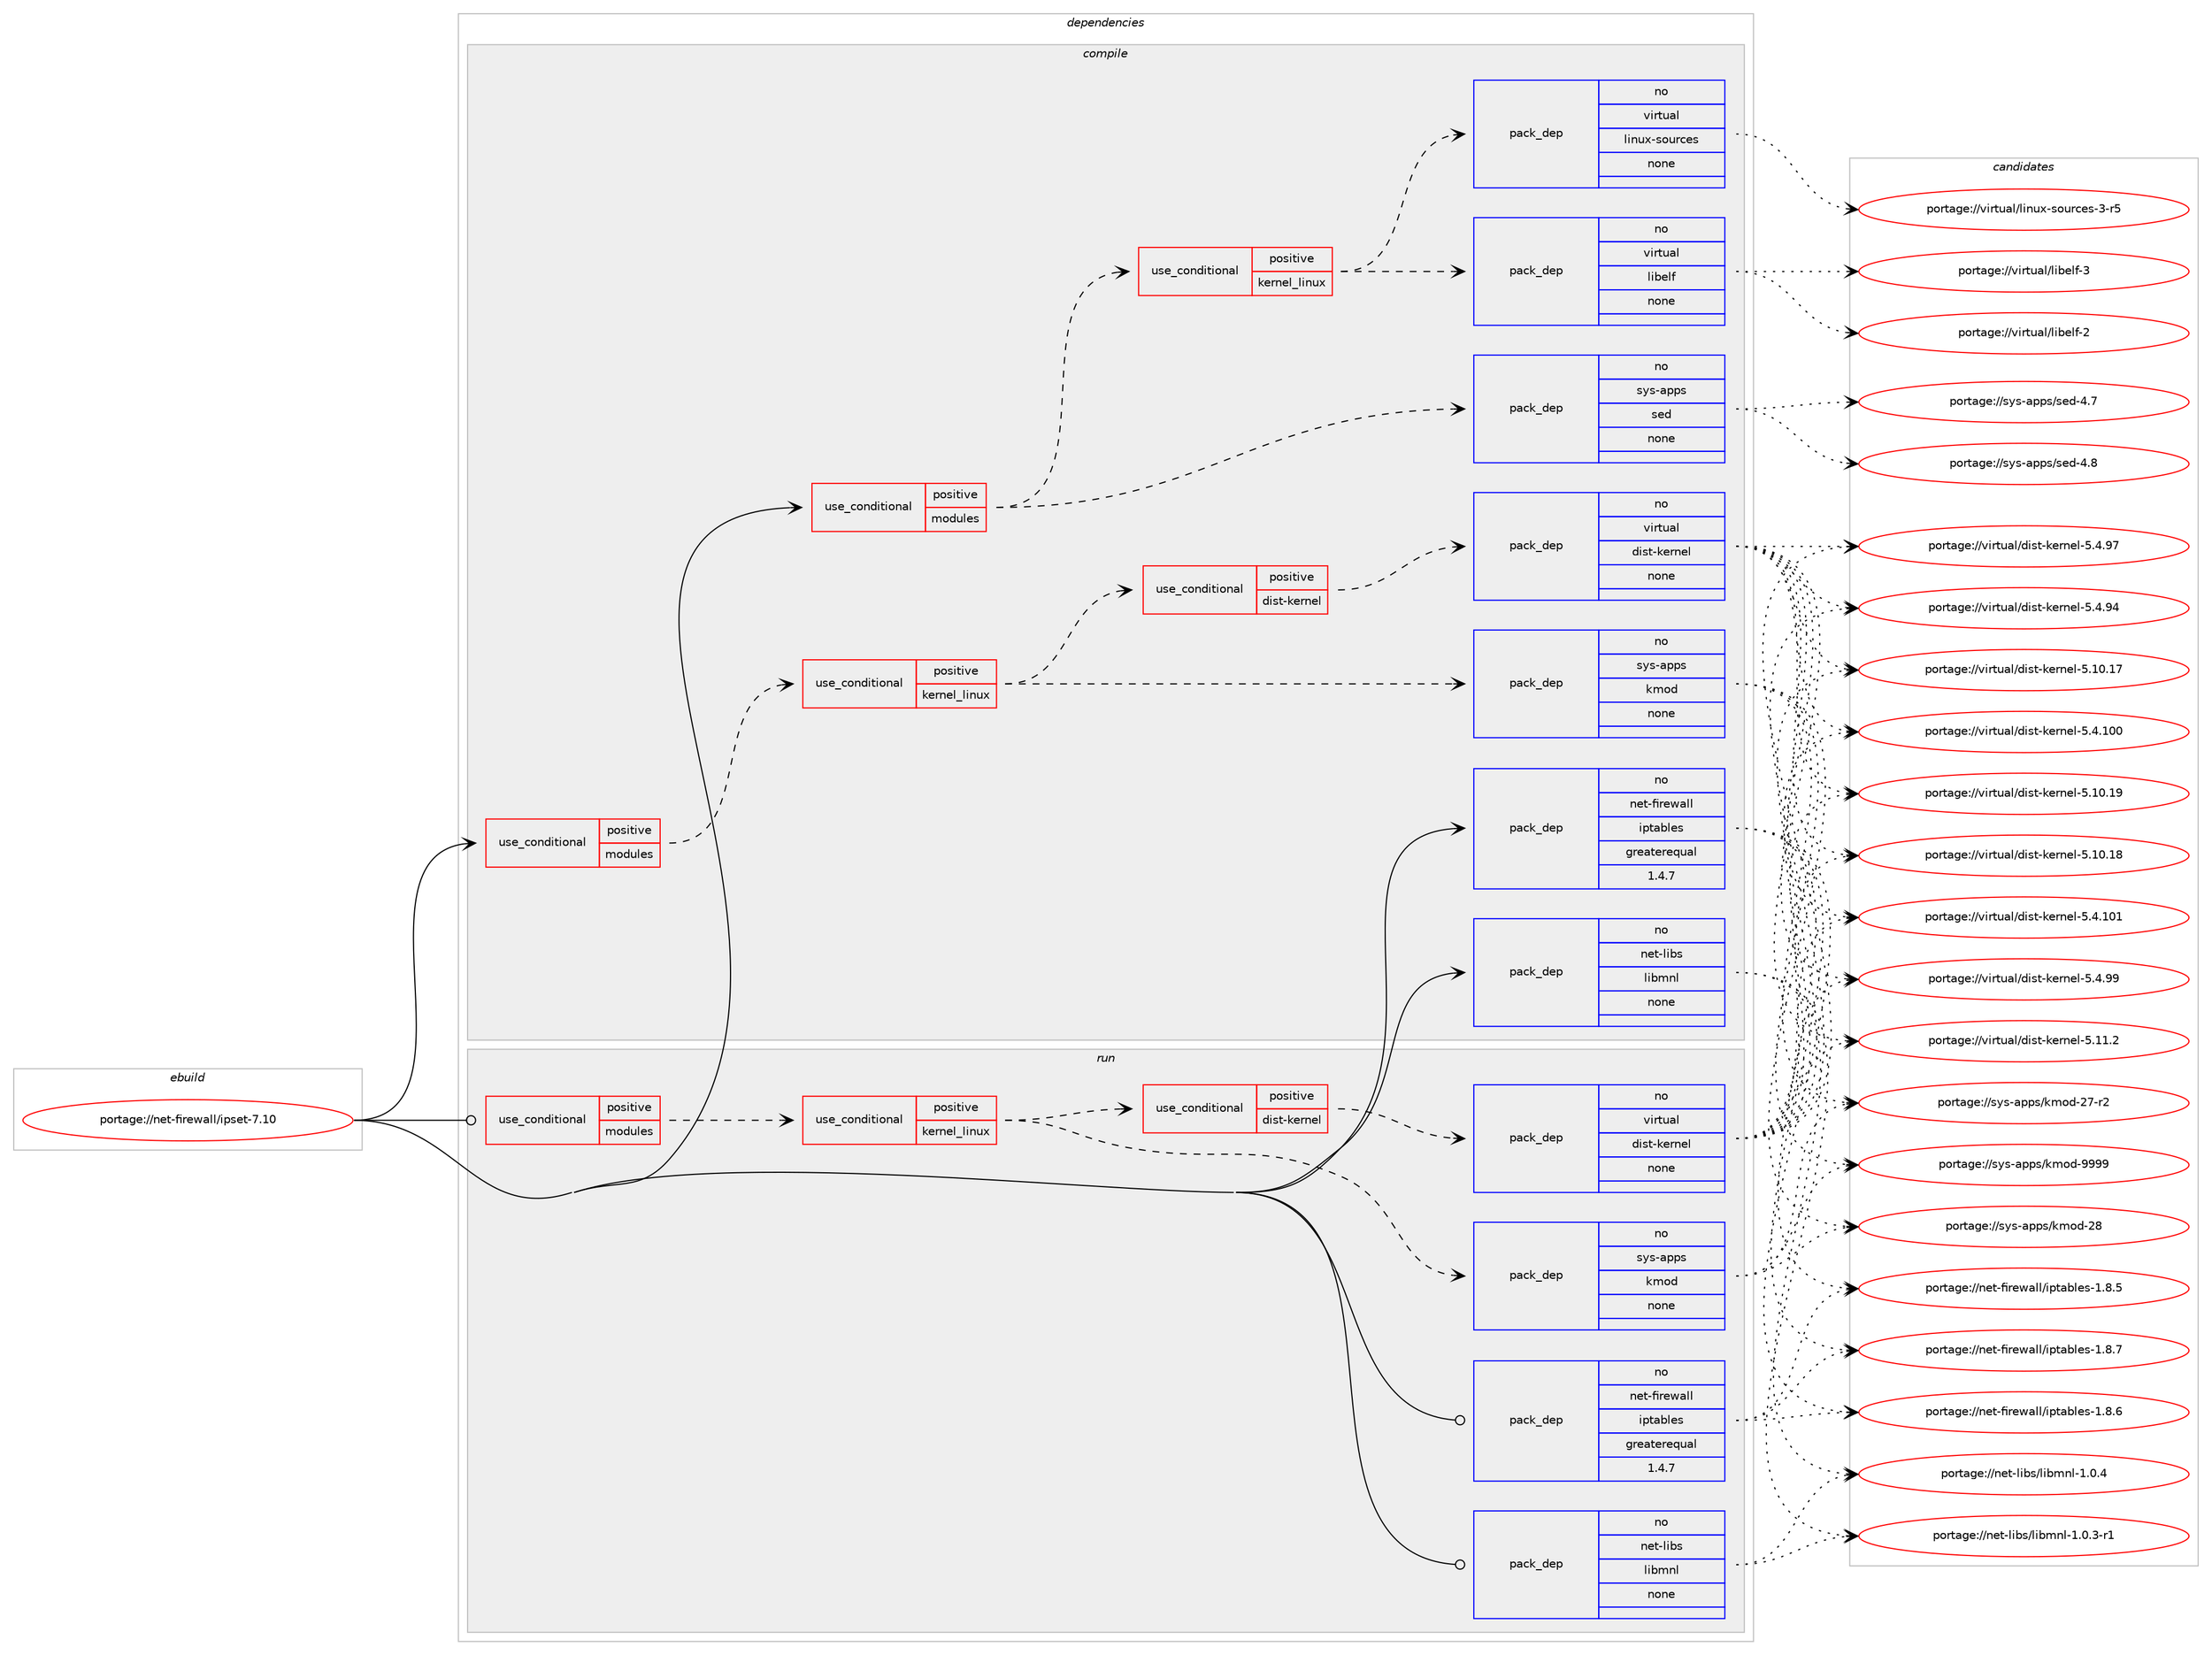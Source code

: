 digraph prolog {

# *************
# Graph options
# *************

newrank=true;
concentrate=true;
compound=true;
graph [rankdir=LR,fontname=Helvetica,fontsize=10,ranksep=1.5];#, ranksep=2.5, nodesep=0.2];
edge  [arrowhead=vee];
node  [fontname=Helvetica,fontsize=10];

# **********
# The ebuild
# **********

subgraph cluster_leftcol {
color=gray;
rank=same;
label=<<i>ebuild</i>>;
id [label="portage://net-firewall/ipset-7.10", color=red, width=4, href="../net-firewall/ipset-7.10.svg"];
}

# ****************
# The dependencies
# ****************

subgraph cluster_midcol {
color=gray;
label=<<i>dependencies</i>>;
subgraph cluster_compile {
fillcolor="#eeeeee";
style=filled;
label=<<i>compile</i>>;
subgraph cond2612 {
dependency9767 [label=<<TABLE BORDER="0" CELLBORDER="1" CELLSPACING="0" CELLPADDING="4"><TR><TD ROWSPAN="3" CELLPADDING="10">use_conditional</TD></TR><TR><TD>positive</TD></TR><TR><TD>modules</TD></TR></TABLE>>, shape=none, color=red];
subgraph cond2613 {
dependency9768 [label=<<TABLE BORDER="0" CELLBORDER="1" CELLSPACING="0" CELLPADDING="4"><TR><TD ROWSPAN="3" CELLPADDING="10">use_conditional</TD></TR><TR><TD>positive</TD></TR><TR><TD>kernel_linux</TD></TR></TABLE>>, shape=none, color=red];
subgraph pack7057 {
dependency9769 [label=<<TABLE BORDER="0" CELLBORDER="1" CELLSPACING="0" CELLPADDING="4" WIDTH="220"><TR><TD ROWSPAN="6" CELLPADDING="30">pack_dep</TD></TR><TR><TD WIDTH="110">no</TD></TR><TR><TD>sys-apps</TD></TR><TR><TD>kmod</TD></TR><TR><TD>none</TD></TR><TR><TD></TD></TR></TABLE>>, shape=none, color=blue];
}
dependency9768:e -> dependency9769:w [weight=20,style="dashed",arrowhead="vee"];
subgraph cond2614 {
dependency9770 [label=<<TABLE BORDER="0" CELLBORDER="1" CELLSPACING="0" CELLPADDING="4"><TR><TD ROWSPAN="3" CELLPADDING="10">use_conditional</TD></TR><TR><TD>positive</TD></TR><TR><TD>dist-kernel</TD></TR></TABLE>>, shape=none, color=red];
subgraph pack7058 {
dependency9771 [label=<<TABLE BORDER="0" CELLBORDER="1" CELLSPACING="0" CELLPADDING="4" WIDTH="220"><TR><TD ROWSPAN="6" CELLPADDING="30">pack_dep</TD></TR><TR><TD WIDTH="110">no</TD></TR><TR><TD>virtual</TD></TR><TR><TD>dist-kernel</TD></TR><TR><TD>none</TD></TR><TR><TD></TD></TR></TABLE>>, shape=none, color=blue];
}
dependency9770:e -> dependency9771:w [weight=20,style="dashed",arrowhead="vee"];
}
dependency9768:e -> dependency9770:w [weight=20,style="dashed",arrowhead="vee"];
}
dependency9767:e -> dependency9768:w [weight=20,style="dashed",arrowhead="vee"];
}
id:e -> dependency9767:w [weight=20,style="solid",arrowhead="vee"];
subgraph cond2615 {
dependency9772 [label=<<TABLE BORDER="0" CELLBORDER="1" CELLSPACING="0" CELLPADDING="4"><TR><TD ROWSPAN="3" CELLPADDING="10">use_conditional</TD></TR><TR><TD>positive</TD></TR><TR><TD>modules</TD></TR></TABLE>>, shape=none, color=red];
subgraph pack7059 {
dependency9773 [label=<<TABLE BORDER="0" CELLBORDER="1" CELLSPACING="0" CELLPADDING="4" WIDTH="220"><TR><TD ROWSPAN="6" CELLPADDING="30">pack_dep</TD></TR><TR><TD WIDTH="110">no</TD></TR><TR><TD>sys-apps</TD></TR><TR><TD>sed</TD></TR><TR><TD>none</TD></TR><TR><TD></TD></TR></TABLE>>, shape=none, color=blue];
}
dependency9772:e -> dependency9773:w [weight=20,style="dashed",arrowhead="vee"];
subgraph cond2616 {
dependency9774 [label=<<TABLE BORDER="0" CELLBORDER="1" CELLSPACING="0" CELLPADDING="4"><TR><TD ROWSPAN="3" CELLPADDING="10">use_conditional</TD></TR><TR><TD>positive</TD></TR><TR><TD>kernel_linux</TD></TR></TABLE>>, shape=none, color=red];
subgraph pack7060 {
dependency9775 [label=<<TABLE BORDER="0" CELLBORDER="1" CELLSPACING="0" CELLPADDING="4" WIDTH="220"><TR><TD ROWSPAN="6" CELLPADDING="30">pack_dep</TD></TR><TR><TD WIDTH="110">no</TD></TR><TR><TD>virtual</TD></TR><TR><TD>linux-sources</TD></TR><TR><TD>none</TD></TR><TR><TD></TD></TR></TABLE>>, shape=none, color=blue];
}
dependency9774:e -> dependency9775:w [weight=20,style="dashed",arrowhead="vee"];
subgraph pack7061 {
dependency9776 [label=<<TABLE BORDER="0" CELLBORDER="1" CELLSPACING="0" CELLPADDING="4" WIDTH="220"><TR><TD ROWSPAN="6" CELLPADDING="30">pack_dep</TD></TR><TR><TD WIDTH="110">no</TD></TR><TR><TD>virtual</TD></TR><TR><TD>libelf</TD></TR><TR><TD>none</TD></TR><TR><TD></TD></TR></TABLE>>, shape=none, color=blue];
}
dependency9774:e -> dependency9776:w [weight=20,style="dashed",arrowhead="vee"];
}
dependency9772:e -> dependency9774:w [weight=20,style="dashed",arrowhead="vee"];
}
id:e -> dependency9772:w [weight=20,style="solid",arrowhead="vee"];
subgraph pack7062 {
dependency9777 [label=<<TABLE BORDER="0" CELLBORDER="1" CELLSPACING="0" CELLPADDING="4" WIDTH="220"><TR><TD ROWSPAN="6" CELLPADDING="30">pack_dep</TD></TR><TR><TD WIDTH="110">no</TD></TR><TR><TD>net-firewall</TD></TR><TR><TD>iptables</TD></TR><TR><TD>greaterequal</TD></TR><TR><TD>1.4.7</TD></TR></TABLE>>, shape=none, color=blue];
}
id:e -> dependency9777:w [weight=20,style="solid",arrowhead="vee"];
subgraph pack7063 {
dependency9778 [label=<<TABLE BORDER="0" CELLBORDER="1" CELLSPACING="0" CELLPADDING="4" WIDTH="220"><TR><TD ROWSPAN="6" CELLPADDING="30">pack_dep</TD></TR><TR><TD WIDTH="110">no</TD></TR><TR><TD>net-libs</TD></TR><TR><TD>libmnl</TD></TR><TR><TD>none</TD></TR><TR><TD></TD></TR></TABLE>>, shape=none, color=blue];
}
id:e -> dependency9778:w [weight=20,style="solid",arrowhead="vee"];
}
subgraph cluster_compileandrun {
fillcolor="#eeeeee";
style=filled;
label=<<i>compile and run</i>>;
}
subgraph cluster_run {
fillcolor="#eeeeee";
style=filled;
label=<<i>run</i>>;
subgraph cond2617 {
dependency9779 [label=<<TABLE BORDER="0" CELLBORDER="1" CELLSPACING="0" CELLPADDING="4"><TR><TD ROWSPAN="3" CELLPADDING="10">use_conditional</TD></TR><TR><TD>positive</TD></TR><TR><TD>modules</TD></TR></TABLE>>, shape=none, color=red];
subgraph cond2618 {
dependency9780 [label=<<TABLE BORDER="0" CELLBORDER="1" CELLSPACING="0" CELLPADDING="4"><TR><TD ROWSPAN="3" CELLPADDING="10">use_conditional</TD></TR><TR><TD>positive</TD></TR><TR><TD>kernel_linux</TD></TR></TABLE>>, shape=none, color=red];
subgraph pack7064 {
dependency9781 [label=<<TABLE BORDER="0" CELLBORDER="1" CELLSPACING="0" CELLPADDING="4" WIDTH="220"><TR><TD ROWSPAN="6" CELLPADDING="30">pack_dep</TD></TR><TR><TD WIDTH="110">no</TD></TR><TR><TD>sys-apps</TD></TR><TR><TD>kmod</TD></TR><TR><TD>none</TD></TR><TR><TD></TD></TR></TABLE>>, shape=none, color=blue];
}
dependency9780:e -> dependency9781:w [weight=20,style="dashed",arrowhead="vee"];
subgraph cond2619 {
dependency9782 [label=<<TABLE BORDER="0" CELLBORDER="1" CELLSPACING="0" CELLPADDING="4"><TR><TD ROWSPAN="3" CELLPADDING="10">use_conditional</TD></TR><TR><TD>positive</TD></TR><TR><TD>dist-kernel</TD></TR></TABLE>>, shape=none, color=red];
subgraph pack7065 {
dependency9783 [label=<<TABLE BORDER="0" CELLBORDER="1" CELLSPACING="0" CELLPADDING="4" WIDTH="220"><TR><TD ROWSPAN="6" CELLPADDING="30">pack_dep</TD></TR><TR><TD WIDTH="110">no</TD></TR><TR><TD>virtual</TD></TR><TR><TD>dist-kernel</TD></TR><TR><TD>none</TD></TR><TR><TD></TD></TR></TABLE>>, shape=none, color=blue];
}
dependency9782:e -> dependency9783:w [weight=20,style="dashed",arrowhead="vee"];
}
dependency9780:e -> dependency9782:w [weight=20,style="dashed",arrowhead="vee"];
}
dependency9779:e -> dependency9780:w [weight=20,style="dashed",arrowhead="vee"];
}
id:e -> dependency9779:w [weight=20,style="solid",arrowhead="odot"];
subgraph pack7066 {
dependency9784 [label=<<TABLE BORDER="0" CELLBORDER="1" CELLSPACING="0" CELLPADDING="4" WIDTH="220"><TR><TD ROWSPAN="6" CELLPADDING="30">pack_dep</TD></TR><TR><TD WIDTH="110">no</TD></TR><TR><TD>net-firewall</TD></TR><TR><TD>iptables</TD></TR><TR><TD>greaterequal</TD></TR><TR><TD>1.4.7</TD></TR></TABLE>>, shape=none, color=blue];
}
id:e -> dependency9784:w [weight=20,style="solid",arrowhead="odot"];
subgraph pack7067 {
dependency9785 [label=<<TABLE BORDER="0" CELLBORDER="1" CELLSPACING="0" CELLPADDING="4" WIDTH="220"><TR><TD ROWSPAN="6" CELLPADDING="30">pack_dep</TD></TR><TR><TD WIDTH="110">no</TD></TR><TR><TD>net-libs</TD></TR><TR><TD>libmnl</TD></TR><TR><TD>none</TD></TR><TR><TD></TD></TR></TABLE>>, shape=none, color=blue];
}
id:e -> dependency9785:w [weight=20,style="solid",arrowhead="odot"];
}
}

# **************
# The candidates
# **************

subgraph cluster_choices {
rank=same;
color=gray;
label=<<i>candidates</i>>;

subgraph choice7057 {
color=black;
nodesep=1;
choice1151211154597112112115471071091111004557575757 [label="portage://sys-apps/kmod-9999", color=red, width=4,href="../sys-apps/kmod-9999.svg"];
choice115121115459711211211547107109111100455056 [label="portage://sys-apps/kmod-28", color=red, width=4,href="../sys-apps/kmod-28.svg"];
choice1151211154597112112115471071091111004550554511450 [label="portage://sys-apps/kmod-27-r2", color=red, width=4,href="../sys-apps/kmod-27-r2.svg"];
dependency9769:e -> choice1151211154597112112115471071091111004557575757:w [style=dotted,weight="100"];
dependency9769:e -> choice115121115459711211211547107109111100455056:w [style=dotted,weight="100"];
dependency9769:e -> choice1151211154597112112115471071091111004550554511450:w [style=dotted,weight="100"];
}
subgraph choice7058 {
color=black;
nodesep=1;
choice11810511411611797108471001051151164510710111411010110845534652465757 [label="portage://virtual/dist-kernel-5.4.99", color=red, width=4,href="../virtual/dist-kernel-5.4.99.svg"];
choice11810511411611797108471001051151164510710111411010110845534652465755 [label="portage://virtual/dist-kernel-5.4.97", color=red, width=4,href="../virtual/dist-kernel-5.4.97.svg"];
choice11810511411611797108471001051151164510710111411010110845534652465752 [label="portage://virtual/dist-kernel-5.4.94", color=red, width=4,href="../virtual/dist-kernel-5.4.94.svg"];
choice1181051141161179710847100105115116451071011141101011084553465246494849 [label="portage://virtual/dist-kernel-5.4.101", color=red, width=4,href="../virtual/dist-kernel-5.4.101.svg"];
choice1181051141161179710847100105115116451071011141101011084553465246494848 [label="portage://virtual/dist-kernel-5.4.100", color=red, width=4,href="../virtual/dist-kernel-5.4.100.svg"];
choice11810511411611797108471001051151164510710111411010110845534649494650 [label="portage://virtual/dist-kernel-5.11.2", color=red, width=4,href="../virtual/dist-kernel-5.11.2.svg"];
choice1181051141161179710847100105115116451071011141101011084553464948464957 [label="portage://virtual/dist-kernel-5.10.19", color=red, width=4,href="../virtual/dist-kernel-5.10.19.svg"];
choice1181051141161179710847100105115116451071011141101011084553464948464956 [label="portage://virtual/dist-kernel-5.10.18", color=red, width=4,href="../virtual/dist-kernel-5.10.18.svg"];
choice1181051141161179710847100105115116451071011141101011084553464948464955 [label="portage://virtual/dist-kernel-5.10.17", color=red, width=4,href="../virtual/dist-kernel-5.10.17.svg"];
dependency9771:e -> choice11810511411611797108471001051151164510710111411010110845534652465757:w [style=dotted,weight="100"];
dependency9771:e -> choice11810511411611797108471001051151164510710111411010110845534652465755:w [style=dotted,weight="100"];
dependency9771:e -> choice11810511411611797108471001051151164510710111411010110845534652465752:w [style=dotted,weight="100"];
dependency9771:e -> choice1181051141161179710847100105115116451071011141101011084553465246494849:w [style=dotted,weight="100"];
dependency9771:e -> choice1181051141161179710847100105115116451071011141101011084553465246494848:w [style=dotted,weight="100"];
dependency9771:e -> choice11810511411611797108471001051151164510710111411010110845534649494650:w [style=dotted,weight="100"];
dependency9771:e -> choice1181051141161179710847100105115116451071011141101011084553464948464957:w [style=dotted,weight="100"];
dependency9771:e -> choice1181051141161179710847100105115116451071011141101011084553464948464956:w [style=dotted,weight="100"];
dependency9771:e -> choice1181051141161179710847100105115116451071011141101011084553464948464955:w [style=dotted,weight="100"];
}
subgraph choice7059 {
color=black;
nodesep=1;
choice11512111545971121121154711510110045524656 [label="portage://sys-apps/sed-4.8", color=red, width=4,href="../sys-apps/sed-4.8.svg"];
choice11512111545971121121154711510110045524655 [label="portage://sys-apps/sed-4.7", color=red, width=4,href="../sys-apps/sed-4.7.svg"];
dependency9773:e -> choice11512111545971121121154711510110045524656:w [style=dotted,weight="100"];
dependency9773:e -> choice11512111545971121121154711510110045524655:w [style=dotted,weight="100"];
}
subgraph choice7060 {
color=black;
nodesep=1;
choice1181051141161179710847108105110117120451151111171149910111545514511453 [label="portage://virtual/linux-sources-3-r5", color=red, width=4,href="../virtual/linux-sources-3-r5.svg"];
dependency9775:e -> choice1181051141161179710847108105110117120451151111171149910111545514511453:w [style=dotted,weight="100"];
}
subgraph choice7061 {
color=black;
nodesep=1;
choice1181051141161179710847108105981011081024551 [label="portage://virtual/libelf-3", color=red, width=4,href="../virtual/libelf-3.svg"];
choice1181051141161179710847108105981011081024550 [label="portage://virtual/libelf-2", color=red, width=4,href="../virtual/libelf-2.svg"];
dependency9776:e -> choice1181051141161179710847108105981011081024551:w [style=dotted,weight="100"];
dependency9776:e -> choice1181051141161179710847108105981011081024550:w [style=dotted,weight="100"];
}
subgraph choice7062 {
color=black;
nodesep=1;
choice1101011164510210511410111997108108471051121169798108101115454946564655 [label="portage://net-firewall/iptables-1.8.7", color=red, width=4,href="../net-firewall/iptables-1.8.7.svg"];
choice1101011164510210511410111997108108471051121169798108101115454946564654 [label="portage://net-firewall/iptables-1.8.6", color=red, width=4,href="../net-firewall/iptables-1.8.6.svg"];
choice1101011164510210511410111997108108471051121169798108101115454946564653 [label="portage://net-firewall/iptables-1.8.5", color=red, width=4,href="../net-firewall/iptables-1.8.5.svg"];
dependency9777:e -> choice1101011164510210511410111997108108471051121169798108101115454946564655:w [style=dotted,weight="100"];
dependency9777:e -> choice1101011164510210511410111997108108471051121169798108101115454946564654:w [style=dotted,weight="100"];
dependency9777:e -> choice1101011164510210511410111997108108471051121169798108101115454946564653:w [style=dotted,weight="100"];
}
subgraph choice7063 {
color=black;
nodesep=1;
choice11010111645108105981154710810598109110108454946484652 [label="portage://net-libs/libmnl-1.0.4", color=red, width=4,href="../net-libs/libmnl-1.0.4.svg"];
choice110101116451081059811547108105981091101084549464846514511449 [label="portage://net-libs/libmnl-1.0.3-r1", color=red, width=4,href="../net-libs/libmnl-1.0.3-r1.svg"];
dependency9778:e -> choice11010111645108105981154710810598109110108454946484652:w [style=dotted,weight="100"];
dependency9778:e -> choice110101116451081059811547108105981091101084549464846514511449:w [style=dotted,weight="100"];
}
subgraph choice7064 {
color=black;
nodesep=1;
choice1151211154597112112115471071091111004557575757 [label="portage://sys-apps/kmod-9999", color=red, width=4,href="../sys-apps/kmod-9999.svg"];
choice115121115459711211211547107109111100455056 [label="portage://sys-apps/kmod-28", color=red, width=4,href="../sys-apps/kmod-28.svg"];
choice1151211154597112112115471071091111004550554511450 [label="portage://sys-apps/kmod-27-r2", color=red, width=4,href="../sys-apps/kmod-27-r2.svg"];
dependency9781:e -> choice1151211154597112112115471071091111004557575757:w [style=dotted,weight="100"];
dependency9781:e -> choice115121115459711211211547107109111100455056:w [style=dotted,weight="100"];
dependency9781:e -> choice1151211154597112112115471071091111004550554511450:w [style=dotted,weight="100"];
}
subgraph choice7065 {
color=black;
nodesep=1;
choice11810511411611797108471001051151164510710111411010110845534652465757 [label="portage://virtual/dist-kernel-5.4.99", color=red, width=4,href="../virtual/dist-kernel-5.4.99.svg"];
choice11810511411611797108471001051151164510710111411010110845534652465755 [label="portage://virtual/dist-kernel-5.4.97", color=red, width=4,href="../virtual/dist-kernel-5.4.97.svg"];
choice11810511411611797108471001051151164510710111411010110845534652465752 [label="portage://virtual/dist-kernel-5.4.94", color=red, width=4,href="../virtual/dist-kernel-5.4.94.svg"];
choice1181051141161179710847100105115116451071011141101011084553465246494849 [label="portage://virtual/dist-kernel-5.4.101", color=red, width=4,href="../virtual/dist-kernel-5.4.101.svg"];
choice1181051141161179710847100105115116451071011141101011084553465246494848 [label="portage://virtual/dist-kernel-5.4.100", color=red, width=4,href="../virtual/dist-kernel-5.4.100.svg"];
choice11810511411611797108471001051151164510710111411010110845534649494650 [label="portage://virtual/dist-kernel-5.11.2", color=red, width=4,href="../virtual/dist-kernel-5.11.2.svg"];
choice1181051141161179710847100105115116451071011141101011084553464948464957 [label="portage://virtual/dist-kernel-5.10.19", color=red, width=4,href="../virtual/dist-kernel-5.10.19.svg"];
choice1181051141161179710847100105115116451071011141101011084553464948464956 [label="portage://virtual/dist-kernel-5.10.18", color=red, width=4,href="../virtual/dist-kernel-5.10.18.svg"];
choice1181051141161179710847100105115116451071011141101011084553464948464955 [label="portage://virtual/dist-kernel-5.10.17", color=red, width=4,href="../virtual/dist-kernel-5.10.17.svg"];
dependency9783:e -> choice11810511411611797108471001051151164510710111411010110845534652465757:w [style=dotted,weight="100"];
dependency9783:e -> choice11810511411611797108471001051151164510710111411010110845534652465755:w [style=dotted,weight="100"];
dependency9783:e -> choice11810511411611797108471001051151164510710111411010110845534652465752:w [style=dotted,weight="100"];
dependency9783:e -> choice1181051141161179710847100105115116451071011141101011084553465246494849:w [style=dotted,weight="100"];
dependency9783:e -> choice1181051141161179710847100105115116451071011141101011084553465246494848:w [style=dotted,weight="100"];
dependency9783:e -> choice11810511411611797108471001051151164510710111411010110845534649494650:w [style=dotted,weight="100"];
dependency9783:e -> choice1181051141161179710847100105115116451071011141101011084553464948464957:w [style=dotted,weight="100"];
dependency9783:e -> choice1181051141161179710847100105115116451071011141101011084553464948464956:w [style=dotted,weight="100"];
dependency9783:e -> choice1181051141161179710847100105115116451071011141101011084553464948464955:w [style=dotted,weight="100"];
}
subgraph choice7066 {
color=black;
nodesep=1;
choice1101011164510210511410111997108108471051121169798108101115454946564655 [label="portage://net-firewall/iptables-1.8.7", color=red, width=4,href="../net-firewall/iptables-1.8.7.svg"];
choice1101011164510210511410111997108108471051121169798108101115454946564654 [label="portage://net-firewall/iptables-1.8.6", color=red, width=4,href="../net-firewall/iptables-1.8.6.svg"];
choice1101011164510210511410111997108108471051121169798108101115454946564653 [label="portage://net-firewall/iptables-1.8.5", color=red, width=4,href="../net-firewall/iptables-1.8.5.svg"];
dependency9784:e -> choice1101011164510210511410111997108108471051121169798108101115454946564655:w [style=dotted,weight="100"];
dependency9784:e -> choice1101011164510210511410111997108108471051121169798108101115454946564654:w [style=dotted,weight="100"];
dependency9784:e -> choice1101011164510210511410111997108108471051121169798108101115454946564653:w [style=dotted,weight="100"];
}
subgraph choice7067 {
color=black;
nodesep=1;
choice11010111645108105981154710810598109110108454946484652 [label="portage://net-libs/libmnl-1.0.4", color=red, width=4,href="../net-libs/libmnl-1.0.4.svg"];
choice110101116451081059811547108105981091101084549464846514511449 [label="portage://net-libs/libmnl-1.0.3-r1", color=red, width=4,href="../net-libs/libmnl-1.0.3-r1.svg"];
dependency9785:e -> choice11010111645108105981154710810598109110108454946484652:w [style=dotted,weight="100"];
dependency9785:e -> choice110101116451081059811547108105981091101084549464846514511449:w [style=dotted,weight="100"];
}
}

}
